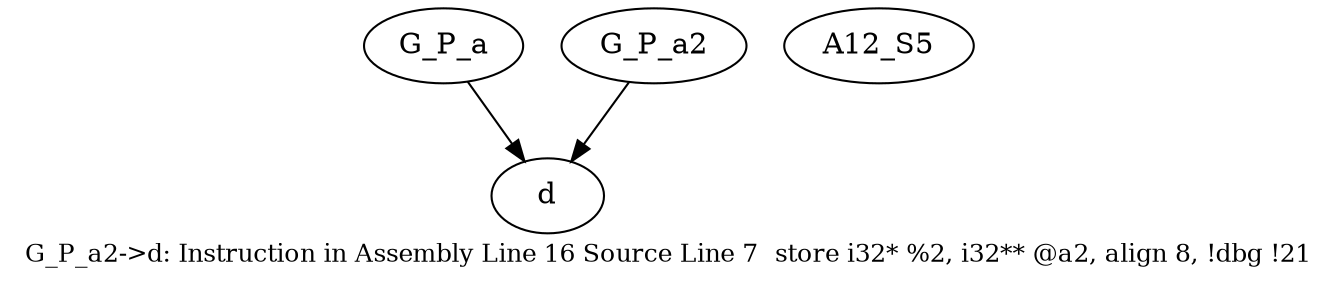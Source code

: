 digraph{
	node [ ]
	edge [ ]
	d [ ]
	G_P_a [ ]
	G_P_a2 [ ]
	A12_S5 [ ]
	G_P_a -> d [ ]
	G_P_a2 -> d [ ]
	label = "G_P_a2->d: Instruction in Assembly Line 16 Source Line 7	store i32* %2, i32** @a2, align 8, !dbg !21"	fontsize = "12"
}